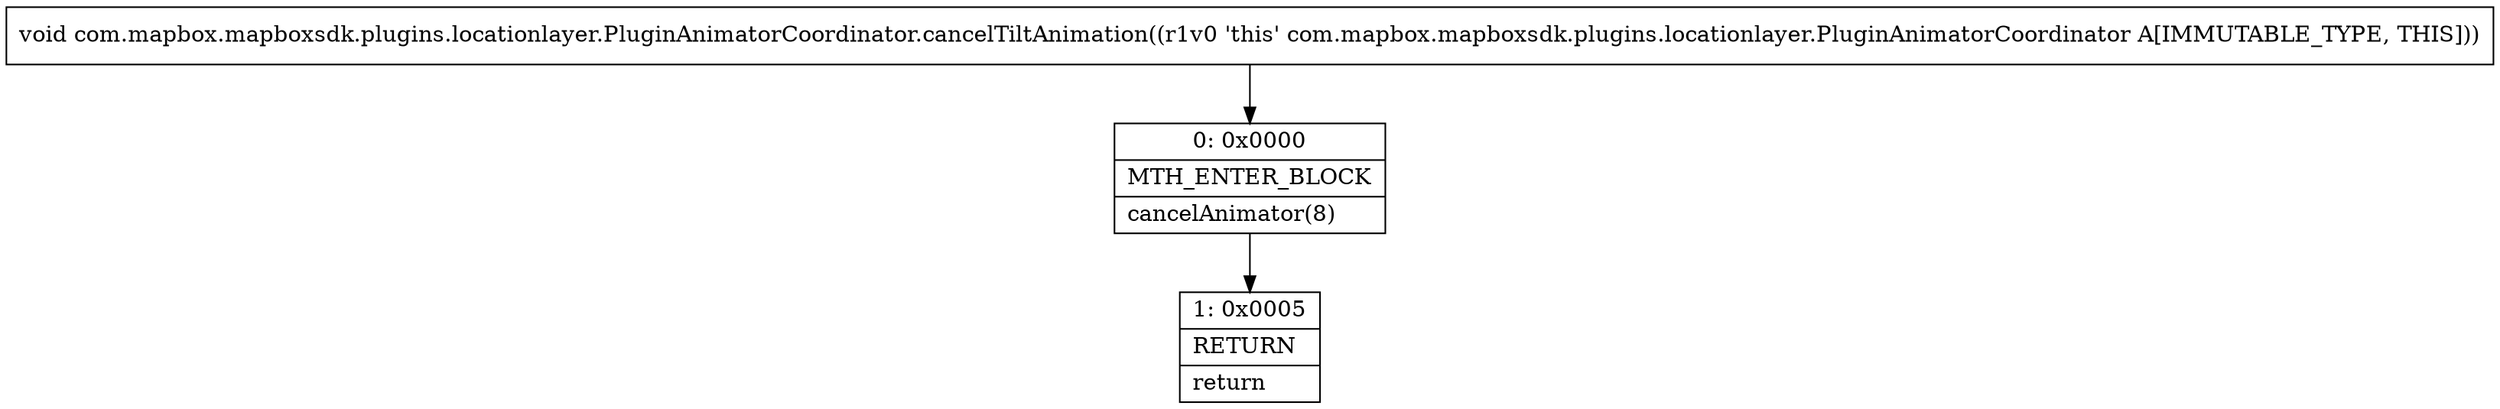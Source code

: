 digraph "CFG forcom.mapbox.mapboxsdk.plugins.locationlayer.PluginAnimatorCoordinator.cancelTiltAnimation()V" {
Node_0 [shape=record,label="{0\:\ 0x0000|MTH_ENTER_BLOCK\l|cancelAnimator(8)\l}"];
Node_1 [shape=record,label="{1\:\ 0x0005|RETURN\l|return\l}"];
MethodNode[shape=record,label="{void com.mapbox.mapboxsdk.plugins.locationlayer.PluginAnimatorCoordinator.cancelTiltAnimation((r1v0 'this' com.mapbox.mapboxsdk.plugins.locationlayer.PluginAnimatorCoordinator A[IMMUTABLE_TYPE, THIS])) }"];
MethodNode -> Node_0;
Node_0 -> Node_1;
}

